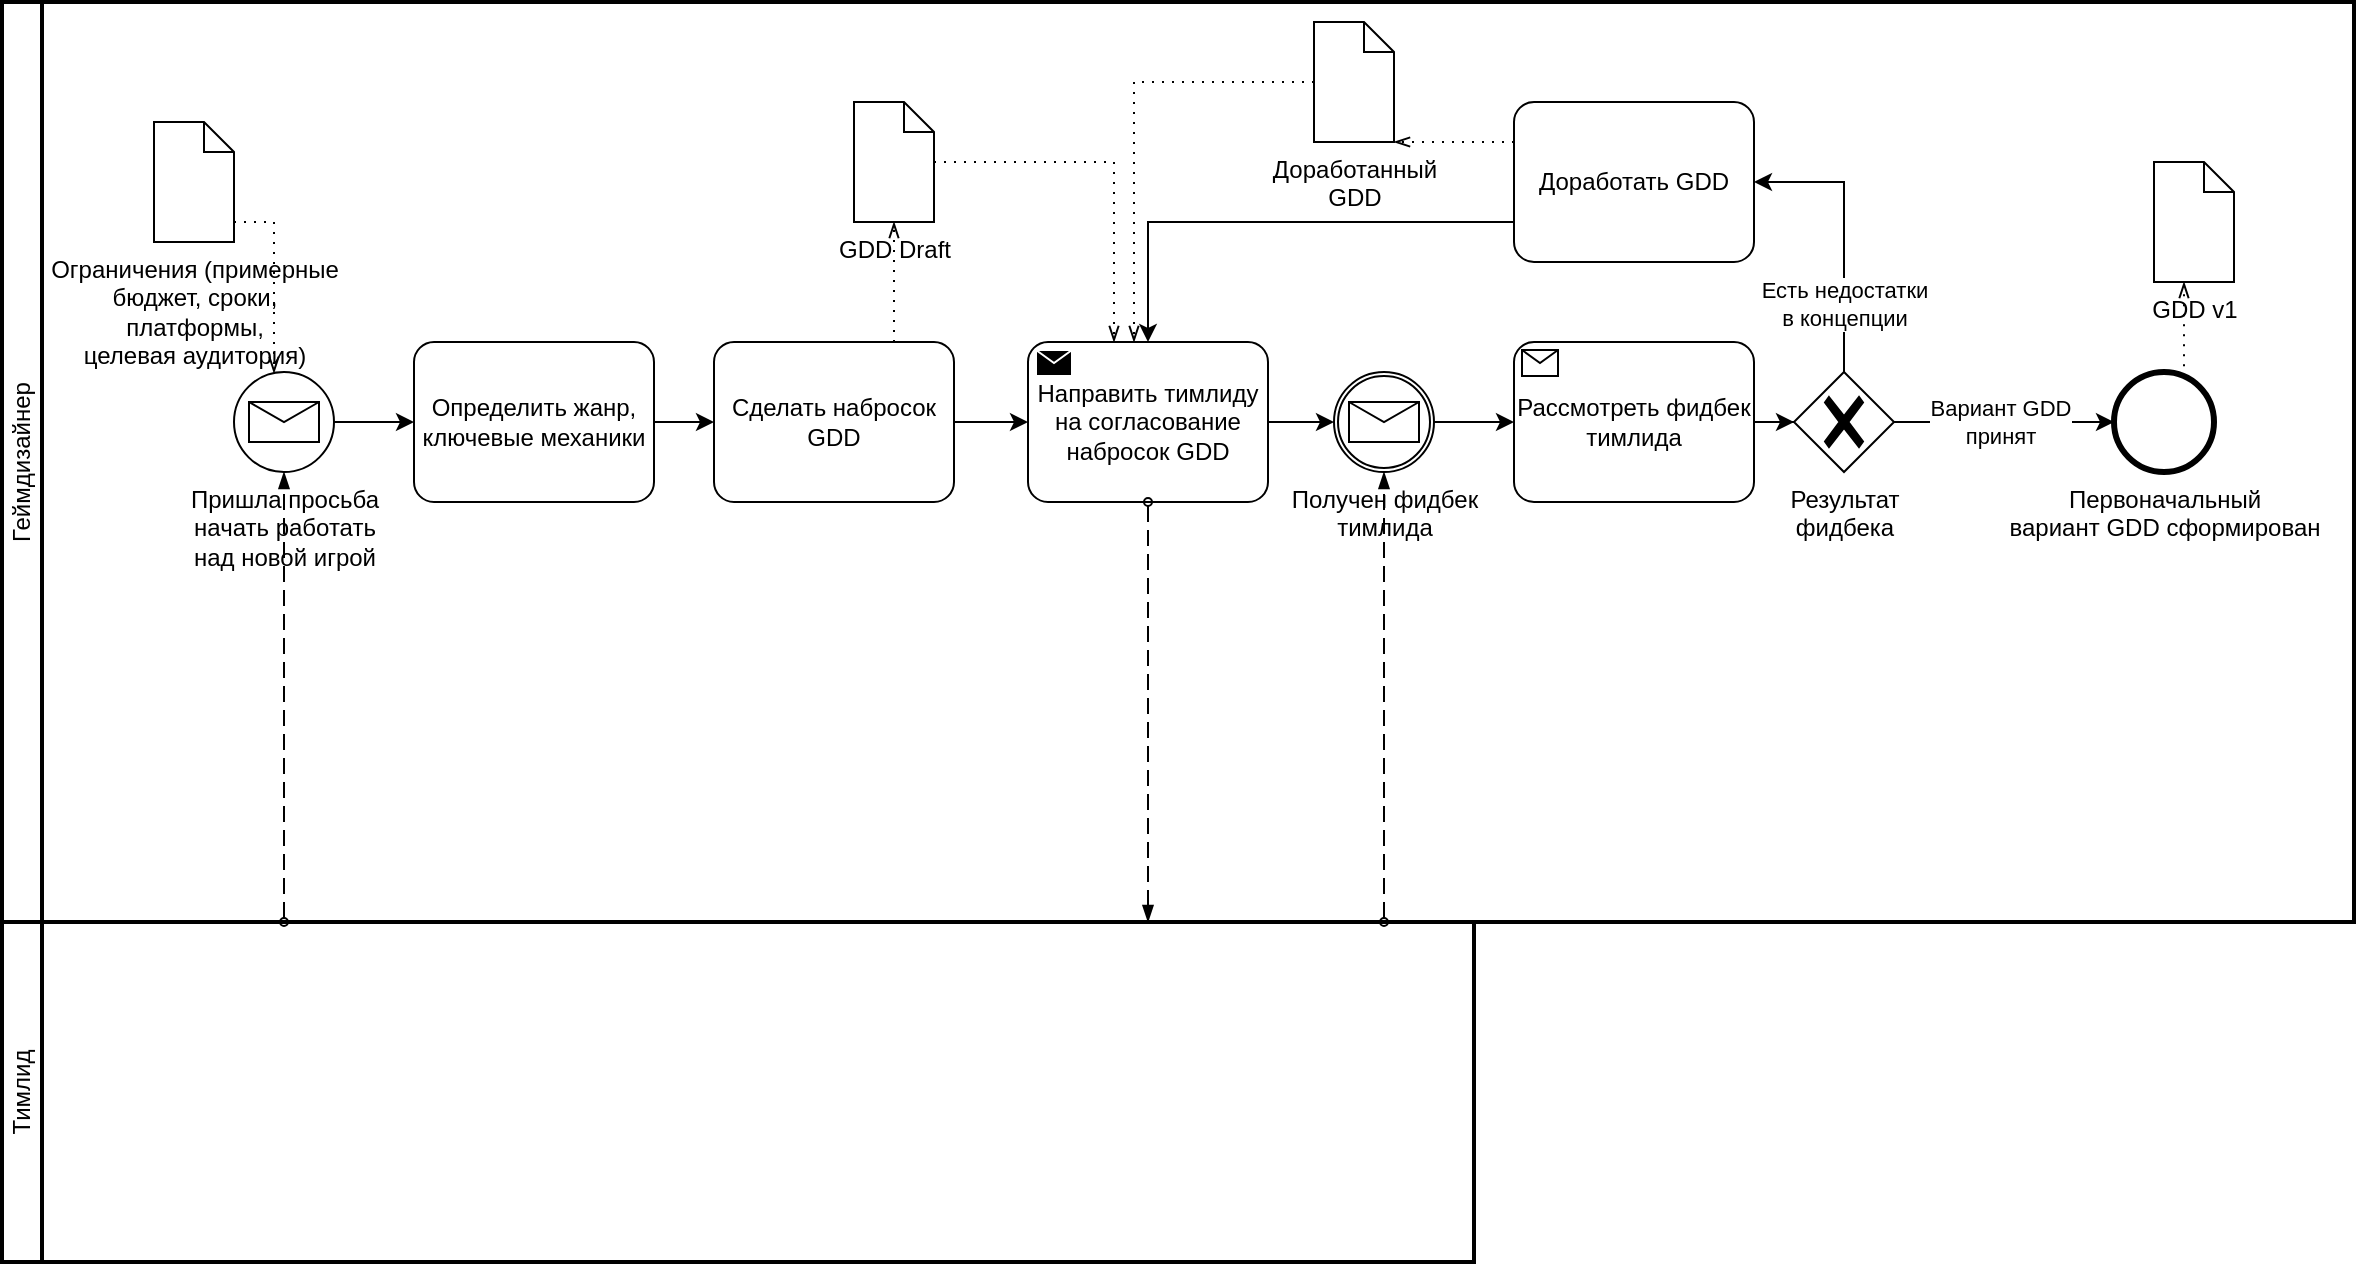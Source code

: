 <mxfile pages="2">
    <diagram id="zciJYzHSMSpA-5ppeiBG" name="Создание GDD v1">
        <mxGraphModel dx="608" dy="667" grid="1" gridSize="10" guides="1" tooltips="1" connect="1" arrows="1" fold="1" page="1" pageScale="1" pageWidth="1169" pageHeight="827" math="0" shadow="0">
            <root>
                <mxCell id="0"/>
                <mxCell id="1" parent="0"/>
                <mxCell id="crXzmodHS1pImfEODrke-1" value="Геймдизайнер" style="swimlane;html=1;startSize=20;fontStyle=0;collapsible=0;horizontal=0;swimlaneLine=1;swimlaneFillColor=#ffffff;strokeWidth=2;whiteSpace=wrap;" parent="1" vertex="1">
                    <mxGeometry x="194" y="140" width="1176" height="460" as="geometry"/>
                </mxCell>
                <mxCell id="crXzmodHS1pImfEODrke-8" style="edgeStyle=orthogonalEdgeStyle;rounded=0;orthogonalLoop=1;jettySize=auto;html=1;" parent="crXzmodHS1pImfEODrke-1" source="crXzmodHS1pImfEODrke-26" target="crXzmodHS1pImfEODrke-9" edge="1">
                    <mxGeometry relative="1" as="geometry">
                        <mxPoint x="196" y="210" as="sourcePoint"/>
                        <mxPoint x="166" y="210" as="targetPoint"/>
                    </mxGeometry>
                </mxCell>
                <mxCell id="crXzmodHS1pImfEODrke-30" style="edgeStyle=orthogonalEdgeStyle;rounded=0;orthogonalLoop=1;jettySize=auto;html=1;" parent="crXzmodHS1pImfEODrke-1" source="crXzmodHS1pImfEODrke-9" target="crXzmodHS1pImfEODrke-29" edge="1">
                    <mxGeometry relative="1" as="geometry"/>
                </mxCell>
                <mxCell id="crXzmodHS1pImfEODrke-9" value="Сделать набросок GDD" style="points=[[0.25,0,0],[0.5,0,0],[0.75,0,0],[1,0.25,0],[1,0.5,0],[1,0.75,0],[0.75,1,0],[0.5,1,0],[0.25,1,0],[0,0.75,0],[0,0.5,0],[0,0.25,0]];shape=mxgraph.bpmn.task;whiteSpace=wrap;rectStyle=rounded;size=10;html=1;container=1;expand=0;collapsible=0;taskMarker=abstract;" parent="crXzmodHS1pImfEODrke-1" vertex="1">
                    <mxGeometry x="356" y="170" width="120" height="80" as="geometry"/>
                </mxCell>
                <mxCell id="crXzmodHS1pImfEODrke-17" value="Пришла просьба &lt;br&gt;начать работать&lt;br&gt;над новой игрой" style="points=[[0.145,0.145,0],[0.5,0,0],[0.855,0.145,0],[1,0.5,0],[0.855,0.855,0],[0.5,1,0],[0.145,0.855,0],[0,0.5,0]];shape=mxgraph.bpmn.event;html=1;verticalLabelPosition=bottom;labelBackgroundColor=#ffffff;verticalAlign=top;align=center;perimeter=ellipsePerimeter;outlineConnect=0;aspect=fixed;outline=standard;symbol=message;" parent="crXzmodHS1pImfEODrke-1" vertex="1">
                    <mxGeometry x="116" y="185" width="50" height="50" as="geometry"/>
                </mxCell>
                <mxCell id="crXzmodHS1pImfEODrke-19" value="" style="edgeStyle=elbowEdgeStyle;fontSize=12;html=1;endFill=0;startFill=0;endSize=6;startSize=6;dashed=1;dashPattern=1 4;endArrow=openThin;startArrow=none;rounded=0;" parent="crXzmodHS1pImfEODrke-1" source="crXzmodHS1pImfEODrke-9" target="crXzmodHS1pImfEODrke-20" edge="1">
                    <mxGeometry width="160" relative="1" as="geometry">
                        <mxPoint x="316" y="100" as="sourcePoint"/>
                        <mxPoint x="346" y="110" as="targetPoint"/>
                    </mxGeometry>
                </mxCell>
                <mxCell id="crXzmodHS1pImfEODrke-20" value="GDD Draft" style="shape=mxgraph.bpmn.data;labelPosition=center;verticalLabelPosition=bottom;align=center;verticalAlign=top;size=15;html=1;" parent="crXzmodHS1pImfEODrke-1" vertex="1">
                    <mxGeometry x="426" y="50" width="40" height="60" as="geometry"/>
                </mxCell>
                <mxCell id="crXzmodHS1pImfEODrke-26" value="Определить жанр, ключевые механики" style="points=[[0.25,0,0],[0.5,0,0],[0.75,0,0],[1,0.25,0],[1,0.5,0],[1,0.75,0],[0.75,1,0],[0.5,1,0],[0.25,1,0],[0,0.75,0],[0,0.5,0],[0,0.25,0]];shape=mxgraph.bpmn.task;whiteSpace=wrap;rectStyle=rounded;size=10;html=1;container=1;expand=0;collapsible=0;taskMarker=abstract;" parent="crXzmodHS1pImfEODrke-1" vertex="1">
                    <mxGeometry x="206" y="170" width="120" height="80" as="geometry"/>
                </mxCell>
                <mxCell id="crXzmodHS1pImfEODrke-27" value="" style="edgeStyle=orthogonalEdgeStyle;rounded=0;orthogonalLoop=1;jettySize=auto;html=1;" parent="crXzmodHS1pImfEODrke-1" source="crXzmodHS1pImfEODrke-17" target="crXzmodHS1pImfEODrke-26" edge="1">
                    <mxGeometry relative="1" as="geometry">
                        <mxPoint x="360" y="390" as="sourcePoint"/>
                        <mxPoint x="524" y="390" as="targetPoint"/>
                    </mxGeometry>
                </mxCell>
                <mxCell id="crXzmodHS1pImfEODrke-34" style="edgeStyle=orthogonalEdgeStyle;rounded=0;orthogonalLoop=1;jettySize=auto;html=1;" parent="crXzmodHS1pImfEODrke-1" source="crXzmodHS1pImfEODrke-29" target="crXzmodHS1pImfEODrke-58" edge="1">
                    <mxGeometry relative="1" as="geometry">
                        <mxPoint x="666.0" y="210" as="targetPoint"/>
                    </mxGeometry>
                </mxCell>
                <mxCell id="crXzmodHS1pImfEODrke-29" value="Направить тимлиду на согласование набросок GDD" style="points=[[0.25,0,0],[0.5,0,0],[0.75,0,0],[1,0.25,0],[1,0.5,0],[1,0.75,0],[0.75,1,0],[0.5,1,0],[0.25,1,0],[0,0.75,0],[0,0.5,0],[0,0.25,0]];shape=mxgraph.bpmn.task;whiteSpace=wrap;rectStyle=rounded;size=10;html=1;container=1;expand=0;collapsible=0;taskMarker=send;" parent="crXzmodHS1pImfEODrke-1" vertex="1">
                    <mxGeometry x="513" y="170" width="120" height="80" as="geometry"/>
                </mxCell>
                <mxCell id="crXzmodHS1pImfEODrke-31" value="" style="dashed=1;dashPattern=8 4;endArrow=blockThin;endFill=1;startArrow=oval;startFill=0;endSize=6;startSize=4;html=1;rounded=0;" parent="crXzmodHS1pImfEODrke-1" source="crXzmodHS1pImfEODrke-29" edge="1">
                    <mxGeometry width="160" relative="1" as="geometry">
                        <mxPoint x="546" y="290" as="sourcePoint"/>
                        <mxPoint x="573" y="460" as="targetPoint"/>
                    </mxGeometry>
                </mxCell>
                <mxCell id="crXzmodHS1pImfEODrke-37" style="edgeStyle=orthogonalEdgeStyle;rounded=0;orthogonalLoop=1;jettySize=auto;html=1;" parent="crXzmodHS1pImfEODrke-1" source="crXzmodHS1pImfEODrke-58" target="crXzmodHS1pImfEODrke-36" edge="1">
                    <mxGeometry relative="1" as="geometry">
                        <mxPoint x="716.0" y="210" as="sourcePoint"/>
                    </mxGeometry>
                </mxCell>
                <mxCell id="crXzmodHS1pImfEODrke-46" style="edgeStyle=orthogonalEdgeStyle;rounded=0;orthogonalLoop=1;jettySize=auto;html=1;exitX=1;exitY=0.5;exitDx=0;exitDy=0;exitPerimeter=0;" parent="crXzmodHS1pImfEODrke-1" source="crXzmodHS1pImfEODrke-36" target="crXzmodHS1pImfEODrke-45" edge="1">
                    <mxGeometry relative="1" as="geometry"/>
                </mxCell>
                <mxCell id="crXzmodHS1pImfEODrke-36" value="Рассмотреть фидбек тимлида" style="points=[[0.25,0,0],[0.5,0,0],[0.75,0,0],[1,0.25,0],[1,0.5,0],[1,0.75,0],[0.75,1,0],[0.5,1,0],[0.25,1,0],[0,0.75,0],[0,0.5,0],[0,0.25,0]];shape=mxgraph.bpmn.task;whiteSpace=wrap;rectStyle=rounded;size=10;html=1;container=1;expand=0;collapsible=0;taskMarker=receive;" parent="crXzmodHS1pImfEODrke-1" vertex="1">
                    <mxGeometry x="756" y="170" width="120" height="80" as="geometry"/>
                </mxCell>
                <mxCell id="crXzmodHS1pImfEODrke-49" style="edgeStyle=orthogonalEdgeStyle;rounded=0;orthogonalLoop=1;jettySize=auto;html=1;" parent="crXzmodHS1pImfEODrke-1" source="crXzmodHS1pImfEODrke-38" target="crXzmodHS1pImfEODrke-29" edge="1">
                    <mxGeometry relative="1" as="geometry">
                        <Array as="points">
                            <mxPoint x="573" y="110"/>
                        </Array>
                    </mxGeometry>
                </mxCell>
                <mxCell id="crXzmodHS1pImfEODrke-38" value="Доработать GDD" style="points=[[0.25,0,0],[0.5,0,0],[0.75,0,0],[1,0.25,0],[1,0.5,0],[1,0.75,0],[0.75,1,0],[0.5,1,0],[0.25,1,0],[0,0.75,0],[0,0.5,0],[0,0.25,0]];shape=mxgraph.bpmn.task;whiteSpace=wrap;rectStyle=rounded;size=10;html=1;container=1;expand=0;collapsible=0;taskMarker=abstract;" parent="crXzmodHS1pImfEODrke-1" vertex="1">
                    <mxGeometry x="756" y="50" width="120" height="80" as="geometry"/>
                </mxCell>
                <mxCell id="crXzmodHS1pImfEODrke-40" value="Доработанный &lt;br&gt;GDD" style="shape=mxgraph.bpmn.data;labelPosition=center;verticalLabelPosition=bottom;align=center;verticalAlign=top;size=15;html=1;" parent="crXzmodHS1pImfEODrke-1" vertex="1">
                    <mxGeometry x="656" y="10" width="40" height="60" as="geometry"/>
                </mxCell>
                <mxCell id="crXzmodHS1pImfEODrke-42" value="" style="edgeStyle=elbowEdgeStyle;fontSize=12;html=1;endFill=0;startFill=0;endSize=6;startSize=6;dashed=1;dashPattern=1 4;endArrow=openThin;startArrow=none;rounded=0;" parent="crXzmodHS1pImfEODrke-1" source="crXzmodHS1pImfEODrke-20" target="crXzmodHS1pImfEODrke-29" edge="1">
                    <mxGeometry width="160" relative="1" as="geometry">
                        <mxPoint x="456" y="180" as="sourcePoint"/>
                        <mxPoint x="456" y="120" as="targetPoint"/>
                        <Array as="points">
                            <mxPoint x="556" y="140"/>
                        </Array>
                    </mxGeometry>
                </mxCell>
                <mxCell id="crXzmodHS1pImfEODrke-43" value="" style="edgeStyle=elbowEdgeStyle;fontSize=12;html=1;endFill=0;startFill=0;endSize=6;startSize=6;dashed=1;dashPattern=1 4;endArrow=openThin;startArrow=none;rounded=0;" parent="crXzmodHS1pImfEODrke-1" source="crXzmodHS1pImfEODrke-38" target="crXzmodHS1pImfEODrke-40" edge="1">
                    <mxGeometry width="160" relative="1" as="geometry">
                        <mxPoint x="456" y="180" as="sourcePoint"/>
                        <mxPoint x="456" y="120" as="targetPoint"/>
                        <Array as="points">
                            <mxPoint x="746" y="70"/>
                        </Array>
                    </mxGeometry>
                </mxCell>
                <mxCell id="crXzmodHS1pImfEODrke-47" style="edgeStyle=orthogonalEdgeStyle;rounded=0;orthogonalLoop=1;jettySize=auto;html=1;" parent="crXzmodHS1pImfEODrke-1" source="crXzmodHS1pImfEODrke-45" target="crXzmodHS1pImfEODrke-38" edge="1">
                    <mxGeometry relative="1" as="geometry">
                        <Array as="points">
                            <mxPoint x="921" y="90"/>
                        </Array>
                    </mxGeometry>
                </mxCell>
                <mxCell id="crXzmodHS1pImfEODrke-48" value="Есть недостатки &lt;br&gt;в концепции" style="edgeLabel;html=1;align=center;verticalAlign=middle;resizable=0;points=[];" parent="crXzmodHS1pImfEODrke-47" vertex="1" connectable="0">
                    <mxGeometry x="-0.509" relative="1" as="geometry">
                        <mxPoint as="offset"/>
                    </mxGeometry>
                </mxCell>
                <mxCell id="crXzmodHS1pImfEODrke-52" style="edgeStyle=orthogonalEdgeStyle;rounded=0;orthogonalLoop=1;jettySize=auto;html=1;" parent="crXzmodHS1pImfEODrke-1" source="crXzmodHS1pImfEODrke-45" target="crXzmodHS1pImfEODrke-60" edge="1">
                    <mxGeometry relative="1" as="geometry">
                        <mxPoint x="1047.0" y="210" as="targetPoint"/>
                    </mxGeometry>
                </mxCell>
                <mxCell id="crXzmodHS1pImfEODrke-53" value="Вариант GDD&lt;br&gt;принят" style="edgeLabel;html=1;align=center;verticalAlign=middle;resizable=0;points=[];" parent="crXzmodHS1pImfEODrke-52" vertex="1" connectable="0">
                    <mxGeometry x="-0.306" y="-1" relative="1" as="geometry">
                        <mxPoint x="15" y="-1" as="offset"/>
                    </mxGeometry>
                </mxCell>
                <mxCell id="crXzmodHS1pImfEODrke-45" value="Результат &lt;br&gt;фидбека" style="points=[[0.25,0.25,0],[0.5,0,0],[0.75,0.25,0],[1,0.5,0],[0.75,0.75,0],[0.5,1,0],[0.25,0.75,0],[0,0.5,0]];shape=mxgraph.bpmn.gateway2;html=1;verticalLabelPosition=bottom;labelBackgroundColor=#ffffff;verticalAlign=top;align=center;perimeter=rhombusPerimeter;outlineConnect=0;outline=none;symbol=none;gwType=exclusive;" parent="crXzmodHS1pImfEODrke-1" vertex="1">
                    <mxGeometry x="896" y="185" width="50" height="50" as="geometry"/>
                </mxCell>
                <mxCell id="crXzmodHS1pImfEODrke-50" value="" style="edgeStyle=elbowEdgeStyle;fontSize=12;html=1;endFill=0;startFill=0;endSize=6;startSize=6;dashed=1;dashPattern=1 4;endArrow=openThin;startArrow=none;rounded=0;" parent="crXzmodHS1pImfEODrke-1" source="crXzmodHS1pImfEODrke-40" target="crXzmodHS1pImfEODrke-29" edge="1">
                    <mxGeometry width="160" relative="1" as="geometry">
                        <mxPoint x="476" y="90" as="sourcePoint"/>
                        <mxPoint x="566" y="180" as="targetPoint"/>
                        <Array as="points">
                            <mxPoint x="566" y="150"/>
                        </Array>
                    </mxGeometry>
                </mxCell>
                <mxCell id="crXzmodHS1pImfEODrke-58" value="Получен фидбек&lt;br style=&quot;border-color: var(--border-color);&quot;&gt;тимлида" style="points=[[0.145,0.145,0],[0.5,0,0],[0.855,0.145,0],[1,0.5,0],[0.855,0.855,0],[0.5,1,0],[0.145,0.855,0],[0,0.5,0]];shape=mxgraph.bpmn.event;html=1;verticalLabelPosition=bottom;labelBackgroundColor=#ffffff;verticalAlign=top;align=center;perimeter=ellipsePerimeter;outlineConnect=0;aspect=fixed;outline=catching;symbol=message;" parent="crXzmodHS1pImfEODrke-1" vertex="1">
                    <mxGeometry x="666" y="185" width="50" height="50" as="geometry"/>
                </mxCell>
                <mxCell id="crXzmodHS1pImfEODrke-60" value="Первоначальный&lt;br&gt;вариант GDD сформирован" style="points=[[0.145,0.145,0],[0.5,0,0],[0.855,0.145,0],[1,0.5,0],[0.855,0.855,0],[0.5,1,0],[0.145,0.855,0],[0,0.5,0]];shape=mxgraph.bpmn.event;html=1;verticalLabelPosition=bottom;labelBackgroundColor=#ffffff;verticalAlign=top;align=center;perimeter=ellipsePerimeter;outlineConnect=0;aspect=fixed;outline=end;symbol=terminate2;" parent="crXzmodHS1pImfEODrke-1" vertex="1">
                    <mxGeometry x="1056" y="185" width="50" height="50" as="geometry"/>
                </mxCell>
                <mxCell id="crXzmodHS1pImfEODrke-61" value="GDD v1" style="shape=mxgraph.bpmn.data;labelPosition=center;verticalLabelPosition=bottom;align=center;verticalAlign=top;size=15;html=1;" parent="crXzmodHS1pImfEODrke-1" vertex="1">
                    <mxGeometry x="1076" y="80" width="40" height="60" as="geometry"/>
                </mxCell>
                <mxCell id="crXzmodHS1pImfEODrke-62" value="" style="edgeStyle=elbowEdgeStyle;fontSize=12;html=1;endFill=0;startFill=0;endSize=6;startSize=6;dashed=1;dashPattern=1 4;endArrow=openThin;startArrow=none;rounded=0;" parent="crXzmodHS1pImfEODrke-1" source="crXzmodHS1pImfEODrke-60" target="crXzmodHS1pImfEODrke-61" edge="1">
                    <mxGeometry width="160" relative="1" as="geometry">
                        <mxPoint x="1176" y="170" as="sourcePoint"/>
                        <mxPoint x="1336" y="170" as="targetPoint"/>
                    </mxGeometry>
                </mxCell>
                <mxCell id="crXzmodHS1pImfEODrke-23" value="Ограничения (примерные &lt;br&gt;бюджет, сроки, &lt;br&gt;платформы, &lt;br&gt;целевая аудитория)" style="shape=mxgraph.bpmn.data;labelPosition=center;verticalLabelPosition=bottom;align=center;verticalAlign=top;size=15;html=1;" parent="crXzmodHS1pImfEODrke-1" vertex="1">
                    <mxGeometry x="76" y="60" width="40" height="60" as="geometry"/>
                </mxCell>
                <mxCell id="crXzmodHS1pImfEODrke-24" value="" style="edgeStyle=elbowEdgeStyle;fontSize=12;html=1;endFill=0;startFill=0;endSize=6;startSize=6;dashed=1;dashPattern=1 4;endArrow=openThin;startArrow=none;rounded=0;" parent="crXzmodHS1pImfEODrke-1" source="crXzmodHS1pImfEODrke-23" target="crXzmodHS1pImfEODrke-17" edge="1">
                    <mxGeometry width="160" relative="1" as="geometry">
                        <mxPoint x="26" y="480" as="sourcePoint"/>
                        <mxPoint x="186" y="480" as="targetPoint"/>
                        <Array as="points">
                            <mxPoint x="136" y="110"/>
                        </Array>
                    </mxGeometry>
                </mxCell>
                <mxCell id="crXzmodHS1pImfEODrke-16" value="Тимлид" style="swimlane;html=1;startSize=20;fontStyle=0;collapsible=0;horizontal=0;swimlaneLine=1;swimlaneFillColor=#ffffff;strokeWidth=2;whiteSpace=wrap;" parent="1" vertex="1">
                    <mxGeometry x="194" y="600" width="736" height="170" as="geometry"/>
                </mxCell>
                <mxCell id="crXzmodHS1pImfEODrke-18" value="" style="dashed=1;dashPattern=8 4;endArrow=blockThin;endFill=1;startArrow=oval;startFill=0;endSize=6;startSize=4;html=1;rounded=0;" parent="1" target="crXzmodHS1pImfEODrke-17" edge="1">
                    <mxGeometry width="160" relative="1" as="geometry">
                        <mxPoint x="335" y="600" as="sourcePoint"/>
                        <mxPoint x="470" y="620" as="targetPoint"/>
                    </mxGeometry>
                </mxCell>
                <mxCell id="crXzmodHS1pImfEODrke-33" value="" style="dashed=1;dashPattern=8 4;endArrow=blockThin;endFill=1;startArrow=oval;startFill=0;endSize=6;startSize=4;html=1;rounded=0;" parent="1" target="crXzmodHS1pImfEODrke-58" edge="1">
                    <mxGeometry width="160" relative="1" as="geometry">
                        <mxPoint x="885" y="600" as="sourcePoint"/>
                        <mxPoint x="885.0" y="375" as="targetPoint"/>
                    </mxGeometry>
                </mxCell>
            </root>
        </mxGraphModel>
    </diagram>
    <diagram name="Копия Страница — 2" id="SBa1w1uDTB0G-I17HeJv">
        <mxGraphModel dx="608" dy="1836" grid="1" gridSize="10" guides="1" tooltips="1" connect="1" arrows="1" fold="1" page="1" pageScale="1" pageWidth="827" pageHeight="1169" math="0" shadow="0">
            <root>
                <mxCell id="7dPotRnmt7Cxehh0Iwih-0"/>
                <mxCell id="7dPotRnmt7Cxehh0Iwih-1" parent="7dPotRnmt7Cxehh0Iwih-0"/>
                <mxCell id="7dPotRnmt7Cxehh0Iwih-38" value="Программист/ы" style="swimlane;html=1;startSize=20;fontStyle=0;collapsible=0;horizontal=0;swimlaneLine=1;swimlaneFillColor=#ffffff;strokeWidth=2;whiteSpace=wrap;" parent="7dPotRnmt7Cxehh0Iwih-1" vertex="1">
                    <mxGeometry x="690" y="770" width="1630" height="100" as="geometry"/>
                </mxCell>
                <mxCell id="7dPotRnmt7Cxehh0Iwih-2" value="Геймдизайнер" style="swimlane;html=1;startSize=20;fontStyle=0;collapsible=0;horizontal=0;swimlaneLine=1;swimlaneFillColor=#ffffff;strokeWidth=2;whiteSpace=wrap;" parent="7dPotRnmt7Cxehh0Iwih-1" vertex="1">
                    <mxGeometry x="194" y="90" width="3026" height="510" as="geometry"/>
                </mxCell>
                <mxCell id="R3l7Nne53WU1CPQwv90t-54" style="edgeStyle=orthogonalEdgeStyle;rounded=0;orthogonalLoop=1;jettySize=auto;html=1;" parent="7dPotRnmt7Cxehh0Iwih-2" source="ks3dxvEeiFiCo5g6V3cZ-0" target="R3l7Nne53WU1CPQwv90t-53" edge="1">
                    <mxGeometry relative="1" as="geometry"/>
                </mxCell>
                <mxCell id="ks3dxvEeiFiCo5g6V3cZ-0" value="Начало &lt;br&gt;прототипирования" style="points=[[0.145,0.145,0],[0.5,0,0],[0.855,0.145,0],[1,0.5,0],[0.855,0.855,0],[0.5,1,0],[0.145,0.855,0],[0,0.5,0]];shape=mxgraph.bpmn.event;html=1;verticalLabelPosition=bottom;labelBackgroundColor=#ffffff;verticalAlign=top;align=center;perimeter=ellipsePerimeter;outlineConnect=0;aspect=fixed;outline=standard;symbol=general;" parent="7dPotRnmt7Cxehh0Iwih-2" vertex="1">
                    <mxGeometry x="86" y="235" width="50" height="50" as="geometry"/>
                </mxCell>
                <mxCell id="R3l7Nne53WU1CPQwv90t-53" value="Создание нового GDD" style="points=[[0.25,0,0],[0.5,0,0],[0.75,0,0],[1,0.25,0],[1,0.5,0],[1,0.75,0],[0.75,1,0],[0.5,1,0],[0.25,1,0],[0,0.75,0],[0,0.5,0],[0,0.25,0]];shape=mxgraph.bpmn.task;whiteSpace=wrap;rectStyle=rounded;size=10;html=1;container=1;expand=0;collapsible=0;taskMarker=abstract;" parent="7dPotRnmt7Cxehh0Iwih-2" vertex="1">
                    <mxGeometry x="216" y="220" width="120" height="80" as="geometry"/>
                </mxCell>
                <mxCell id="R3l7Nne53WU1CPQwv90t-2" value="" style="points=[[0.25,0.25,0],[0.5,0,0],[0.75,0.25,0],[1,0.5,0],[0.75,0.75,0],[0.5,1,0],[0.25,0.75,0],[0,0.5,0]];shape=mxgraph.bpmn.gateway2;html=1;verticalLabelPosition=bottom;labelBackgroundColor=#ffffff;verticalAlign=top;align=center;perimeter=rhombusPerimeter;outlineConnect=0;outline=none;symbol=none;gwType=parallel;" parent="7dPotRnmt7Cxehh0Iwih-2" vertex="1">
                    <mxGeometry x="1396" y="235" width="50" height="50" as="geometry"/>
                </mxCell>
                <mxCell id="7dPotRnmt7Cxehh0Iwih-42" value="Звуковой дизайнер" style="swimlane;html=1;startSize=20;fontStyle=0;collapsible=0;horizontal=0;swimlaneLine=1;swimlaneFillColor=#ffffff;strokeWidth=2;whiteSpace=wrap;" parent="7dPotRnmt7Cxehh0Iwih-1" vertex="1">
                    <mxGeometry x="1300" y="-70" width="650" height="160" as="geometry"/>
                </mxCell>
                <mxCell id="ks3dxvEeiFiCo5g6V3cZ-4" style="edgeStyle=orthogonalEdgeStyle;rounded=0;orthogonalLoop=1;jettySize=auto;html=1;" parent="7dPotRnmt7Cxehh0Iwih-1" source="ks3dxvEeiFiCo5g6V3cZ-1" target="ks3dxvEeiFiCo5g6V3cZ-3" edge="1">
                    <mxGeometry relative="1" as="geometry">
                        <Array as="points">
                            <mxPoint x="625" y="260"/>
                        </Array>
                    </mxGeometry>
                </mxCell>
                <mxCell id="ks3dxvEeiFiCo5g6V3cZ-7" style="edgeStyle=orthogonalEdgeStyle;rounded=0;orthogonalLoop=1;jettySize=auto;html=1;" parent="7dPotRnmt7Cxehh0Iwih-1" source="ks3dxvEeiFiCo5g6V3cZ-1" target="ks3dxvEeiFiCo5g6V3cZ-5" edge="1">
                    <mxGeometry relative="1" as="geometry"/>
                </mxCell>
                <mxCell id="ks3dxvEeiFiCo5g6V3cZ-10" style="edgeStyle=orthogonalEdgeStyle;rounded=0;orthogonalLoop=1;jettySize=auto;html=1;" parent="7dPotRnmt7Cxehh0Iwih-1" source="ks3dxvEeiFiCo5g6V3cZ-1" target="ks3dxvEeiFiCo5g6V3cZ-12" edge="1">
                    <mxGeometry relative="1" as="geometry">
                        <mxPoint x="690" y="440" as="targetPoint"/>
                        <Array as="points">
                            <mxPoint x="625" y="440"/>
                        </Array>
                    </mxGeometry>
                </mxCell>
                <mxCell id="ks3dxvEeiFiCo5g6V3cZ-17" style="edgeStyle=orthogonalEdgeStyle;rounded=0;orthogonalLoop=1;jettySize=auto;html=1;" parent="7dPotRnmt7Cxehh0Iwih-1" source="ks3dxvEeiFiCo5g6V3cZ-1" target="ks3dxvEeiFiCo5g6V3cZ-8" edge="1">
                    <mxGeometry relative="1" as="geometry">
                        <Array as="points">
                            <mxPoint x="625" y="170"/>
                        </Array>
                    </mxGeometry>
                </mxCell>
                <mxCell id="ks3dxvEeiFiCo5g6V3cZ-1" value="" style="points=[[0.25,0.25,0],[0.5,0,0],[0.75,0.25,0],[1,0.5,0],[0.75,0.75,0],[0.5,1,0],[0.25,0.75,0],[0,0.5,0]];shape=mxgraph.bpmn.gateway2;html=1;verticalLabelPosition=bottom;labelBackgroundColor=#ffffff;verticalAlign=top;align=center;perimeter=rhombusPerimeter;outlineConnect=0;outline=none;symbol=none;gwType=parallel;" parent="7dPotRnmt7Cxehh0Iwih-1" vertex="1">
                    <mxGeometry x="600" y="325" width="50" height="50" as="geometry"/>
                </mxCell>
                <mxCell id="ks3dxvEeiFiCo5g6V3cZ-25" style="edgeStyle=orthogonalEdgeStyle;rounded=0;orthogonalLoop=1;jettySize=auto;html=1;" parent="7dPotRnmt7Cxehh0Iwih-1" source="ks3dxvEeiFiCo5g6V3cZ-3" target="ks3dxvEeiFiCo5g6V3cZ-20" edge="1">
                    <mxGeometry relative="1" as="geometry"/>
                </mxCell>
                <mxCell id="ks3dxvEeiFiCo5g6V3cZ-3" value="Сделать зарисовки интерфейса" style="points=[[0.25,0,0],[0.5,0,0],[0.75,0,0],[1,0.25,0],[1,0.5,0],[1,0.75,0],[0.75,1,0],[0.5,1,0],[0.25,1,0],[0,0.75,0],[0,0.5,0],[0,0.25,0]];shape=mxgraph.bpmn.task;whiteSpace=wrap;rectStyle=rounded;size=10;html=1;container=1;expand=0;collapsible=0;taskMarker=abstract;" parent="7dPotRnmt7Cxehh0Iwih-1" vertex="1">
                    <mxGeometry x="690" y="220" width="120" height="80" as="geometry"/>
                </mxCell>
                <mxCell id="ks3dxvEeiFiCo5g6V3cZ-24" style="edgeStyle=orthogonalEdgeStyle;rounded=0;orthogonalLoop=1;jettySize=auto;html=1;" parent="7dPotRnmt7Cxehh0Iwih-1" source="ks3dxvEeiFiCo5g6V3cZ-5" target="ks3dxvEeiFiCo5g6V3cZ-20" edge="1">
                    <mxGeometry relative="1" as="geometry"/>
                </mxCell>
                <mxCell id="ks3dxvEeiFiCo5g6V3cZ-5" value="Сделать зарисовки окружающего мира" style="points=[[0.25,0,0],[0.5,0,0],[0.75,0,0],[1,0.25,0],[1,0.5,0],[1,0.75,0],[0.75,1,0],[0.5,1,0],[0.25,1,0],[0,0.75,0],[0,0.5,0],[0,0.25,0]];shape=mxgraph.bpmn.task;whiteSpace=wrap;rectStyle=rounded;size=10;html=1;container=1;expand=0;collapsible=0;taskMarker=abstract;" parent="7dPotRnmt7Cxehh0Iwih-1" vertex="1">
                    <mxGeometry x="690" y="310" width="120" height="80" as="geometry"/>
                </mxCell>
                <mxCell id="ks3dxvEeiFiCo5g6V3cZ-26" style="edgeStyle=orthogonalEdgeStyle;rounded=0;orthogonalLoop=1;jettySize=auto;html=1;" parent="7dPotRnmt7Cxehh0Iwih-1" source="ks3dxvEeiFiCo5g6V3cZ-8" target="ks3dxvEeiFiCo5g6V3cZ-20" edge="1">
                    <mxGeometry relative="1" as="geometry"/>
                </mxCell>
                <mxCell id="ks3dxvEeiFiCo5g6V3cZ-8" value="Придумать игровые механики" style="points=[[0.25,0,0],[0.5,0,0],[0.75,0,0],[1,0.25,0],[1,0.5,0],[1,0.75,0],[0.75,1,0],[0.5,1,0],[0.25,1,0],[0,0.75,0],[0,0.5,0],[0,0.25,0]];shape=mxgraph.bpmn.task;whiteSpace=wrap;rectStyle=rounded;size=10;html=1;container=1;expand=0;collapsible=0;taskMarker=abstract;" parent="7dPotRnmt7Cxehh0Iwih-1" vertex="1">
                    <mxGeometry x="690" y="130" width="120" height="80" as="geometry"/>
                </mxCell>
                <mxCell id="ks3dxvEeiFiCo5g6V3cZ-16" style="edgeStyle=orthogonalEdgeStyle;rounded=0;orthogonalLoop=1;jettySize=auto;html=1;" parent="7dPotRnmt7Cxehh0Iwih-1" source="ks3dxvEeiFiCo5g6V3cZ-12" target="ks3dxvEeiFiCo5g6V3cZ-14" edge="1">
                    <mxGeometry relative="1" as="geometry"/>
                </mxCell>
                <mxCell id="ks3dxvEeiFiCo5g6V3cZ-12" value="Уточнить технические ограничения" style="points=[[0.25,0,0],[0.5,0,0],[0.75,0,0],[1,0.25,0],[1,0.5,0],[1,0.75,0],[0.75,1,0],[0.5,1,0],[0.25,1,0],[0,0.75,0],[0,0.5,0],[0,0.25,0]];shape=mxgraph.bpmn.task;whiteSpace=wrap;rectStyle=rounded;size=10;html=1;container=1;expand=0;collapsible=0;taskMarker=send;" parent="7dPotRnmt7Cxehh0Iwih-1" vertex="1">
                    <mxGeometry x="690" y="400" width="120" height="80" as="geometry"/>
                </mxCell>
                <mxCell id="ks3dxvEeiFiCo5g6V3cZ-19" style="edgeStyle=orthogonalEdgeStyle;rounded=0;orthogonalLoop=1;jettySize=auto;html=1;" parent="7dPotRnmt7Cxehh0Iwih-1" source="ks3dxvEeiFiCo5g6V3cZ-14" target="ks3dxvEeiFiCo5g6V3cZ-18" edge="1">
                    <mxGeometry relative="1" as="geometry"/>
                </mxCell>
                <mxCell id="ks3dxvEeiFiCo5g6V3cZ-14" value="Получены &lt;br&gt;технические ограничения" style="points=[[0.145,0.145,0],[0.5,0,0],[0.855,0.145,0],[1,0.5,0],[0.855,0.855,0],[0.5,1,0],[0.145,0.855,0],[0,0.5,0]];shape=mxgraph.bpmn.event;html=1;verticalLabelPosition=bottom;labelBackgroundColor=#ffffff;verticalAlign=top;align=center;perimeter=ellipsePerimeter;outlineConnect=0;aspect=fixed;outline=catching;symbol=message;" parent="7dPotRnmt7Cxehh0Iwih-1" vertex="1">
                    <mxGeometry x="860" y="415" width="50" height="50" as="geometry"/>
                </mxCell>
                <mxCell id="ks3dxvEeiFiCo5g6V3cZ-15" value="" style="dashed=1;dashPattern=8 4;endArrow=blockThin;endFill=1;startArrow=oval;startFill=0;endSize=6;startSize=4;html=1;rounded=0;" parent="7dPotRnmt7Cxehh0Iwih-1" target="ks3dxvEeiFiCo5g6V3cZ-14" edge="1">
                    <mxGeometry width="160" relative="1" as="geometry">
                        <mxPoint x="885" y="770" as="sourcePoint"/>
                        <mxPoint x="865.0" y="410" as="targetPoint"/>
                    </mxGeometry>
                </mxCell>
                <mxCell id="ks3dxvEeiFiCo5g6V3cZ-23" style="edgeStyle=orthogonalEdgeStyle;rounded=0;orthogonalLoop=1;jettySize=auto;html=1;" parent="7dPotRnmt7Cxehh0Iwih-1" source="ks3dxvEeiFiCo5g6V3cZ-18" target="ks3dxvEeiFiCo5g6V3cZ-20" edge="1">
                    <mxGeometry relative="1" as="geometry">
                        <mxPoint x="1100" y="440" as="targetPoint"/>
                    </mxGeometry>
                </mxCell>
                <mxCell id="ks3dxvEeiFiCo5g6V3cZ-18" value="Принять во внимание тех. ограничения" style="points=[[0.25,0,0],[0.5,0,0],[0.75,0,0],[1,0.25,0],[1,0.5,0],[1,0.75,0],[0.75,1,0],[0.5,1,0],[0.25,1,0],[0,0.75,0],[0,0.5,0],[0,0.25,0]];shape=mxgraph.bpmn.task;whiteSpace=wrap;rectStyle=rounded;size=10;html=1;container=1;expand=0;collapsible=0;taskMarker=receive;" parent="7dPotRnmt7Cxehh0Iwih-1" vertex="1">
                    <mxGeometry x="940" y="400" width="120" height="80" as="geometry"/>
                </mxCell>
                <mxCell id="ks3dxvEeiFiCo5g6V3cZ-31" style="edgeStyle=orthogonalEdgeStyle;rounded=0;orthogonalLoop=1;jettySize=auto;html=1;" parent="7dPotRnmt7Cxehh0Iwih-1" source="ks3dxvEeiFiCo5g6V3cZ-20" target="ks3dxvEeiFiCo5g6V3cZ-27" edge="1">
                    <mxGeometry relative="1" as="geometry"/>
                </mxCell>
                <mxCell id="ks3dxvEeiFiCo5g6V3cZ-20" value="" style="points=[[0.25,0.25,0],[0.5,0,0],[0.75,0.25,0],[1,0.5,0],[0.75,0.75,0],[0.5,1,0],[0.25,0.75,0],[0,0.5,0]];shape=mxgraph.bpmn.gateway2;html=1;verticalLabelPosition=bottom;labelBackgroundColor=#ffffff;verticalAlign=top;align=center;perimeter=rhombusPerimeter;outlineConnect=0;outline=none;symbol=none;gwType=parallel;" parent="7dPotRnmt7Cxehh0Iwih-1" vertex="1">
                    <mxGeometry x="1120" y="325" width="50" height="50" as="geometry"/>
                </mxCell>
                <mxCell id="ks3dxvEeiFiCo5g6V3cZ-33" style="edgeStyle=orthogonalEdgeStyle;rounded=0;orthogonalLoop=1;jettySize=auto;html=1;" parent="7dPotRnmt7Cxehh0Iwih-1" source="ks3dxvEeiFiCo5g6V3cZ-27" target="ks3dxvEeiFiCo5g6V3cZ-34" edge="1">
                    <mxGeometry relative="1" as="geometry">
                        <mxPoint x="1400" y="350" as="targetPoint"/>
                    </mxGeometry>
                </mxCell>
                <mxCell id="ks3dxvEeiFiCo5g6V3cZ-27" value="Сформировать GDD для создания прототипа" style="points=[[0.25,0,0],[0.5,0,0],[0.75,0,0],[1,0.25,0],[1,0.5,0],[1,0.75,0],[0.75,1,0],[0.5,1,0],[0.25,1,0],[0,0.75,0],[0,0.5,0],[0,0.25,0]];shape=mxgraph.bpmn.task;whiteSpace=wrap;rectStyle=rounded;size=10;html=1;container=1;expand=0;collapsible=0;taskMarker=abstract;" parent="7dPotRnmt7Cxehh0Iwih-1" vertex="1">
                    <mxGeometry x="1210" y="310" width="120" height="80" as="geometry"/>
                </mxCell>
                <mxCell id="ks3dxvEeiFiCo5g6V3cZ-28" value="GDD prototype" style="shape=mxgraph.bpmn.data;labelPosition=center;verticalLabelPosition=bottom;align=center;verticalAlign=top;size=15;html=1;" parent="7dPotRnmt7Cxehh0Iwih-1" vertex="1">
                    <mxGeometry x="1260" y="200" width="40" height="60" as="geometry"/>
                </mxCell>
                <mxCell id="ks3dxvEeiFiCo5g6V3cZ-30" value="" style="edgeStyle=elbowEdgeStyle;fontSize=12;html=1;endFill=0;startFill=0;endSize=6;startSize=6;dashed=1;dashPattern=1 4;endArrow=openThin;startArrow=none;rounded=0;" parent="7dPotRnmt7Cxehh0Iwih-1" source="ks3dxvEeiFiCo5g6V3cZ-27" target="ks3dxvEeiFiCo5g6V3cZ-28" edge="1">
                    <mxGeometry width="160" relative="1" as="geometry">
                        <mxPoint x="1575" y="287" as="sourcePoint"/>
                        <mxPoint x="1575" y="240" as="targetPoint"/>
                    </mxGeometry>
                </mxCell>
                <mxCell id="R3l7Nne53WU1CPQwv90t-3" style="edgeStyle=orthogonalEdgeStyle;rounded=0;orthogonalLoop=1;jettySize=auto;html=1;" parent="7dPotRnmt7Cxehh0Iwih-1" source="ks3dxvEeiFiCo5g6V3cZ-34" target="R3l7Nne53WU1CPQwv90t-2" edge="1">
                    <mxGeometry relative="1" as="geometry"/>
                </mxCell>
                <mxCell id="ks3dxvEeiFiCo5g6V3cZ-34" value="Отправить GDD для создания прототипа художникам, и звуковым дизайнерам" style="points=[[0.25,0,0],[0.5,0,0],[0.75,0,0],[1,0.25,0],[1,0.5,0],[1,0.75,0],[0.75,1,0],[0.5,1,0],[0.25,1,0],[0,0.75,0],[0,0.5,0],[0,0.25,0]];shape=mxgraph.bpmn.task;whiteSpace=wrap;rectStyle=rounded;size=10;html=1;container=1;expand=0;collapsible=0;taskMarker=send;" parent="7dPotRnmt7Cxehh0Iwih-1" vertex="1">
                    <mxGeometry x="1400.5" y="310" width="163" height="80" as="geometry"/>
                </mxCell>
                <mxCell id="ks3dxvEeiFiCo5g6V3cZ-35" value="" style="edgeStyle=elbowEdgeStyle;fontSize=12;html=1;endFill=0;startFill=0;endSize=6;startSize=6;dashed=1;dashPattern=1 4;endArrow=openThin;startArrow=none;rounded=0;" parent="7dPotRnmt7Cxehh0Iwih-1" source="ks3dxvEeiFiCo5g6V3cZ-28" target="ks3dxvEeiFiCo5g6V3cZ-34" edge="1">
                    <mxGeometry width="160" relative="1" as="geometry">
                        <mxPoint x="1290" y="320" as="sourcePoint"/>
                        <mxPoint x="1290" y="270" as="targetPoint"/>
                        <Array as="points">
                            <mxPoint x="1430" y="300"/>
                        </Array>
                    </mxGeometry>
                </mxCell>
                <mxCell id="ks3dxvEeiFiCo5g6V3cZ-38" value="" style="dashed=1;dashPattern=8 4;endArrow=blockThin;endFill=1;startArrow=oval;startFill=0;endSize=6;startSize=4;html=1;rounded=0;" parent="7dPotRnmt7Cxehh0Iwih-1" source="ks3dxvEeiFiCo5g6V3cZ-34" edge="1">
                    <mxGeometry width="160" relative="1" as="geometry">
                        <mxPoint x="1493" y="400" as="sourcePoint"/>
                        <mxPoint x="1480" y="90" as="targetPoint"/>
                    </mxGeometry>
                </mxCell>
                <mxCell id="R3l7Nne53WU1CPQwv90t-9" style="edgeStyle=orthogonalEdgeStyle;rounded=0;orthogonalLoop=1;jettySize=auto;html=1;" parent="7dPotRnmt7Cxehh0Iwih-1" source="R3l7Nne53WU1CPQwv90t-1" target="R3l7Nne53WU1CPQwv90t-8" edge="1">
                    <mxGeometry relative="1" as="geometry"/>
                </mxCell>
                <mxCell id="R3l7Nne53WU1CPQwv90t-1" value="Получены графические&lt;br&gt;материалы для &lt;br&gt;создания прототипа" style="points=[[0.145,0.145,0],[0.5,0,0],[0.855,0.145,0],[1,0.5,0],[0.855,0.855,0],[0.5,1,0],[0.145,0.855,0],[0,0.5,0]];shape=mxgraph.bpmn.event;html=1;verticalLabelPosition=bottom;labelBackgroundColor=#ffffff;verticalAlign=top;align=center;perimeter=ellipsePerimeter;outlineConnect=0;aspect=fixed;outline=catching;symbol=message;" parent="7dPotRnmt7Cxehh0Iwih-1" vertex="1">
                    <mxGeometry x="1680" y="390" width="50" height="50" as="geometry"/>
                </mxCell>
                <mxCell id="R3l7Nne53WU1CPQwv90t-4" style="edgeStyle=orthogonalEdgeStyle;rounded=0;orthogonalLoop=1;jettySize=auto;html=1;" parent="7dPotRnmt7Cxehh0Iwih-1" source="R3l7Nne53WU1CPQwv90t-2" target="R3l7Nne53WU1CPQwv90t-1" edge="1">
                    <mxGeometry relative="1" as="geometry">
                        <Array as="points">
                            <mxPoint x="1615" y="415"/>
                        </Array>
                    </mxGeometry>
                </mxCell>
                <mxCell id="R3l7Nne53WU1CPQwv90t-6" style="edgeStyle=orthogonalEdgeStyle;rounded=0;orthogonalLoop=1;jettySize=auto;html=1;" parent="7dPotRnmt7Cxehh0Iwih-1" source="R3l7Nne53WU1CPQwv90t-2" target="R3l7Nne53WU1CPQwv90t-5" edge="1">
                    <mxGeometry relative="1" as="geometry">
                        <Array as="points">
                            <mxPoint x="1615" y="250"/>
                        </Array>
                    </mxGeometry>
                </mxCell>
                <mxCell id="R3l7Nne53WU1CPQwv90t-10" style="edgeStyle=orthogonalEdgeStyle;rounded=0;orthogonalLoop=1;jettySize=auto;html=1;" parent="7dPotRnmt7Cxehh0Iwih-1" source="R3l7Nne53WU1CPQwv90t-5" target="R3l7Nne53WU1CPQwv90t-8" edge="1">
                    <mxGeometry relative="1" as="geometry"/>
                </mxCell>
                <mxCell id="R3l7Nne53WU1CPQwv90t-5" value="Получены звуки и музыка&lt;br&gt;для создания прототипа" style="points=[[0.145,0.145,0],[0.5,0,0],[0.855,0.145,0],[1,0.5,0],[0.855,0.855,0],[0.5,1,0],[0.145,0.855,0],[0,0.5,0]];shape=mxgraph.bpmn.event;html=1;verticalLabelPosition=bottom;labelBackgroundColor=#ffffff;verticalAlign=top;align=center;perimeter=ellipsePerimeter;outlineConnect=0;aspect=fixed;outline=catching;symbol=message;" parent="7dPotRnmt7Cxehh0Iwih-1" vertex="1">
                    <mxGeometry x="1680" y="225" width="50" height="50" as="geometry"/>
                </mxCell>
                <mxCell id="R3l7Nne53WU1CPQwv90t-12" style="edgeStyle=orthogonalEdgeStyle;rounded=0;orthogonalLoop=1;jettySize=auto;html=1;" parent="7dPotRnmt7Cxehh0Iwih-1" source="R3l7Nne53WU1CPQwv90t-8" target="R3l7Nne53WU1CPQwv90t-11" edge="1">
                    <mxGeometry relative="1" as="geometry"/>
                </mxCell>
                <mxCell id="R3l7Nne53WU1CPQwv90t-8" value="" style="points=[[0.25,0.25,0],[0.5,0,0],[0.75,0.25,0],[1,0.5,0],[0.75,0.75,0],[0.5,1,0],[0.25,0.75,0],[0,0.5,0]];shape=mxgraph.bpmn.gateway2;html=1;verticalLabelPosition=bottom;labelBackgroundColor=#ffffff;verticalAlign=top;align=center;perimeter=rhombusPerimeter;outlineConnect=0;outline=none;symbol=none;gwType=parallel;" parent="7dPotRnmt7Cxehh0Iwih-1" vertex="1">
                    <mxGeometry x="1800" y="325" width="50" height="50" as="geometry"/>
                </mxCell>
                <mxCell id="R3l7Nne53WU1CPQwv90t-23" style="edgeStyle=orthogonalEdgeStyle;rounded=0;orthogonalLoop=1;jettySize=auto;html=1;" parent="7dPotRnmt7Cxehh0Iwih-1" source="R3l7Nne53WU1CPQwv90t-11" target="R3l7Nne53WU1CPQwv90t-13" edge="1">
                    <mxGeometry relative="1" as="geometry"/>
                </mxCell>
                <mxCell id="R3l7Nne53WU1CPQwv90t-11" value="Упаковка полученных материалов вместе с GDD" style="points=[[0.25,0,0],[0.5,0,0],[0.75,0,0],[1,0.25,0],[1,0.5,0],[1,0.75,0],[0.75,1,0],[0.5,1,0],[0.25,1,0],[0,0.75,0],[0,0.5,0],[0,0.25,0]];shape=mxgraph.bpmn.task;whiteSpace=wrap;rectStyle=rounded;size=10;html=1;container=1;expand=0;collapsible=0;taskMarker=receive;" parent="7dPotRnmt7Cxehh0Iwih-1" vertex="1">
                    <mxGeometry x="1900" y="310" width="120" height="80" as="geometry"/>
                </mxCell>
                <mxCell id="R3l7Nne53WU1CPQwv90t-31" style="edgeStyle=orthogonalEdgeStyle;rounded=0;orthogonalLoop=1;jettySize=auto;html=1;" parent="7dPotRnmt7Cxehh0Iwih-1" source="R3l7Nne53WU1CPQwv90t-13" target="R3l7Nne53WU1CPQwv90t-29" edge="1">
                    <mxGeometry relative="1" as="geometry"/>
                </mxCell>
                <mxCell id="R3l7Nne53WU1CPQwv90t-13" value="Отправить материалы для создания прототипа программистам" style="points=[[0.25,0,0],[0.5,0,0],[0.75,0,0],[1,0.25,0],[1,0.5,0],[1,0.75,0],[0.75,1,0],[0.5,1,0],[0.25,1,0],[0,0.75,0],[0,0.5,0],[0,0.25,0]];shape=mxgraph.bpmn.task;whiteSpace=wrap;rectStyle=rounded;size=10;html=1;container=1;expand=0;collapsible=0;taskMarker=send;" parent="7dPotRnmt7Cxehh0Iwih-1" vertex="1">
                    <mxGeometry x="2060" y="310" width="163" height="80" as="geometry"/>
                </mxCell>
                <mxCell id="R3l7Nne53WU1CPQwv90t-14" value="graphics.zip" style="shape=mxgraph.bpmn.data;labelPosition=center;verticalLabelPosition=bottom;align=center;verticalAlign=top;size=15;html=1;" parent="7dPotRnmt7Cxehh0Iwih-1" vertex="1">
                    <mxGeometry x="1800" y="465" width="40" height="60" as="geometry"/>
                </mxCell>
                <mxCell id="R3l7Nne53WU1CPQwv90t-15" value="audio.zip" style="shape=mxgraph.bpmn.data;labelPosition=center;verticalLabelPosition=bottom;align=center;verticalAlign=top;size=15;html=1;" parent="7dPotRnmt7Cxehh0Iwih-1" vertex="1">
                    <mxGeometry x="1800" y="150" width="40" height="60" as="geometry"/>
                </mxCell>
                <mxCell id="R3l7Nne53WU1CPQwv90t-16" value="" style="edgeStyle=elbowEdgeStyle;fontSize=12;html=1;endFill=0;startFill=0;endSize=6;startSize=6;dashed=1;dashPattern=1 4;endArrow=openThin;startArrow=none;rounded=0;exitX=0;exitY=0.5;exitDx=0;exitDy=0;exitPerimeter=0;" parent="7dPotRnmt7Cxehh0Iwih-1" source="R3l7Nne53WU1CPQwv90t-15" target="R3l7Nne53WU1CPQwv90t-5" edge="1">
                    <mxGeometry width="160" relative="1" as="geometry">
                        <mxPoint x="1310" y="240" as="sourcePoint"/>
                        <mxPoint x="1440" y="320" as="targetPoint"/>
                        <Array as="points">
                            <mxPoint x="1720" y="210"/>
                        </Array>
                    </mxGeometry>
                </mxCell>
                <mxCell id="R3l7Nne53WU1CPQwv90t-17" value="" style="edgeStyle=elbowEdgeStyle;fontSize=12;html=1;endFill=0;startFill=0;endSize=6;startSize=6;dashed=1;dashPattern=1 4;endArrow=openThin;startArrow=none;rounded=0;" parent="7dPotRnmt7Cxehh0Iwih-1" source="R3l7Nne53WU1CPQwv90t-14" target="R3l7Nne53WU1CPQwv90t-1" edge="1">
                    <mxGeometry width="160" relative="1" as="geometry">
                        <mxPoint x="1810" y="190" as="sourcePoint"/>
                        <mxPoint x="1730" y="240" as="targetPoint"/>
                        <Array as="points">
                            <mxPoint x="1770" y="430"/>
                        </Array>
                    </mxGeometry>
                </mxCell>
                <mxCell id="R3l7Nne53WU1CPQwv90t-18" value="" style="edgeStyle=orthogonalEdgeStyle;fontSize=12;html=1;endFill=0;startFill=0;endSize=6;startSize=6;dashed=1;dashPattern=1 4;endArrow=openThin;startArrow=none;rounded=0;" parent="7dPotRnmt7Cxehh0Iwih-1" source="ks3dxvEeiFiCo5g6V3cZ-28" target="R3l7Nne53WU1CPQwv90t-11" edge="1">
                    <mxGeometry width="160" relative="1" as="geometry">
                        <mxPoint x="1310" y="240" as="sourcePoint"/>
                        <mxPoint x="1440" y="320" as="targetPoint"/>
                        <Array as="points">
                            <mxPoint x="1290" y="140"/>
                            <mxPoint x="1960" y="140"/>
                        </Array>
                    </mxGeometry>
                </mxCell>
                <mxCell id="R3l7Nne53WU1CPQwv90t-21" value="" style="edgeStyle=elbowEdgeStyle;fontSize=12;html=1;endFill=0;startFill=0;endSize=6;startSize=6;dashed=1;dashPattern=1 4;endArrow=openThin;startArrow=none;rounded=0;" parent="7dPotRnmt7Cxehh0Iwih-1" source="R3l7Nne53WU1CPQwv90t-15" target="R3l7Nne53WU1CPQwv90t-11" edge="1">
                    <mxGeometry width="160" relative="1" as="geometry">
                        <mxPoint x="1810" y="190" as="sourcePoint"/>
                        <mxPoint x="1730" y="240" as="targetPoint"/>
                        <Array as="points">
                            <mxPoint x="1920" y="260"/>
                        </Array>
                    </mxGeometry>
                </mxCell>
                <mxCell id="R3l7Nne53WU1CPQwv90t-22" value="" style="edgeStyle=elbowEdgeStyle;fontSize=12;html=1;endFill=0;startFill=0;endSize=6;startSize=6;dashed=1;dashPattern=1 4;endArrow=openThin;startArrow=none;rounded=0;" parent="7dPotRnmt7Cxehh0Iwih-1" source="R3l7Nne53WU1CPQwv90t-14" target="R3l7Nne53WU1CPQwv90t-11" edge="1">
                    <mxGeometry width="160" relative="1" as="geometry">
                        <mxPoint x="1850" y="190" as="sourcePoint"/>
                        <mxPoint x="1930" y="320" as="targetPoint"/>
                        <Array as="points">
                            <mxPoint x="1930" y="410"/>
                        </Array>
                    </mxGeometry>
                </mxCell>
                <mxCell id="R3l7Nne53WU1CPQwv90t-24" value="Prototype files.zip" style="shape=mxgraph.bpmn.data;labelPosition=center;verticalLabelPosition=bottom;align=center;verticalAlign=top;size=15;html=1;" parent="7dPotRnmt7Cxehh0Iwih-1" vertex="1">
                    <mxGeometry x="2030" y="200" width="40" height="60" as="geometry"/>
                </mxCell>
                <mxCell id="R3l7Nne53WU1CPQwv90t-26" value="" style="edgeStyle=orthogonalEdgeStyle;fontSize=12;html=1;endFill=0;startFill=0;endSize=6;startSize=6;dashed=1;dashPattern=1 4;endArrow=openThin;startArrow=none;rounded=0;" parent="7dPotRnmt7Cxehh0Iwih-1" source="R3l7Nne53WU1CPQwv90t-11" target="R3l7Nne53WU1CPQwv90t-24" edge="1">
                    <mxGeometry width="160" relative="1" as="geometry">
                        <mxPoint x="1850" y="505" as="sourcePoint"/>
                        <mxPoint x="1940" y="400" as="targetPoint"/>
                        <Array as="points">
                            <mxPoint x="1980" y="240"/>
                        </Array>
                    </mxGeometry>
                </mxCell>
                <mxCell id="R3l7Nne53WU1CPQwv90t-27" value="" style="edgeStyle=orthogonalEdgeStyle;fontSize=12;html=1;endFill=0;startFill=0;endSize=6;startSize=6;dashed=1;dashPattern=1 4;endArrow=openThin;startArrow=none;rounded=0;" parent="7dPotRnmt7Cxehh0Iwih-1" source="R3l7Nne53WU1CPQwv90t-24" target="R3l7Nne53WU1CPQwv90t-13" edge="1">
                    <mxGeometry width="160" relative="1" as="geometry">
                        <mxPoint x="1990" y="320" as="sourcePoint"/>
                        <mxPoint x="2040" y="250" as="targetPoint"/>
                        <Array as="points">
                            <mxPoint x="2110" y="230"/>
                        </Array>
                    </mxGeometry>
                </mxCell>
                <mxCell id="R3l7Nne53WU1CPQwv90t-35" style="edgeStyle=orthogonalEdgeStyle;rounded=0;orthogonalLoop=1;jettySize=auto;html=1;" parent="7dPotRnmt7Cxehh0Iwih-1" source="R3l7Nne53WU1CPQwv90t-29" target="R3l7Nne53WU1CPQwv90t-34" edge="1">
                    <mxGeometry relative="1" as="geometry"/>
                </mxCell>
                <mxCell id="R3l7Nne53WU1CPQwv90t-29" value="Получена сборка&lt;br&gt;прототипа" style="points=[[0.145,0.145,0],[0.5,0,0],[0.855,0.145,0],[1,0.5,0],[0.855,0.855,0],[0.5,1,0],[0.145,0.855,0],[0,0.5,0]];shape=mxgraph.bpmn.event;html=1;verticalLabelPosition=bottom;labelBackgroundColor=#ffffff;verticalAlign=top;align=center;perimeter=ellipsePerimeter;outlineConnect=0;aspect=fixed;outline=catching;symbol=message;" parent="7dPotRnmt7Cxehh0Iwih-1" vertex="1">
                    <mxGeometry x="2270" y="325" width="50" height="50" as="geometry"/>
                </mxCell>
                <mxCell id="R3l7Nne53WU1CPQwv90t-30" value="" style="dashed=1;dashPattern=8 4;endArrow=blockThin;endFill=1;startArrow=oval;startFill=0;endSize=6;startSize=4;html=1;rounded=0;" parent="7dPotRnmt7Cxehh0Iwih-1" target="R3l7Nne53WU1CPQwv90t-29" edge="1">
                    <mxGeometry width="160" relative="1" as="geometry">
                        <mxPoint x="2295" y="770" as="sourcePoint"/>
                        <mxPoint x="2230" y="340" as="targetPoint"/>
                    </mxGeometry>
                </mxCell>
                <mxCell id="R3l7Nne53WU1CPQwv90t-32" value="prototype.zip" style="shape=mxgraph.bpmn.data;labelPosition=center;verticalLabelPosition=bottom;align=center;verticalAlign=top;size=15;html=1;" parent="7dPotRnmt7Cxehh0Iwih-1" vertex="1">
                    <mxGeometry x="2348" y="405" width="40" height="60" as="geometry"/>
                </mxCell>
                <mxCell id="R3l7Nne53WU1CPQwv90t-33" value="" style="edgeStyle=elbowEdgeStyle;fontSize=12;html=1;endFill=0;startFill=0;endSize=6;startSize=6;dashed=1;dashPattern=1 4;endArrow=openThin;startArrow=none;rounded=0;" parent="7dPotRnmt7Cxehh0Iwih-1" source="R3l7Nne53WU1CPQwv90t-32" target="R3l7Nne53WU1CPQwv90t-29" edge="1">
                    <mxGeometry width="160" relative="1" as="geometry">
                        <mxPoint x="2270" y="472.5" as="sourcePoint"/>
                        <mxPoint x="2195" y="407.5" as="targetPoint"/>
                        <Array as="points">
                            <mxPoint x="2310" y="380"/>
                        </Array>
                    </mxGeometry>
                </mxCell>
                <mxCell id="R3l7Nne53WU1CPQwv90t-38" style="edgeStyle=orthogonalEdgeStyle;rounded=0;orthogonalLoop=1;jettySize=auto;html=1;" parent="7dPotRnmt7Cxehh0Iwih-1" source="R3l7Nne53WU1CPQwv90t-34" target="R3l7Nne53WU1CPQwv90t-37" edge="1">
                    <mxGeometry relative="1" as="geometry"/>
                </mxCell>
                <mxCell id="R3l7Nne53WU1CPQwv90t-34" value="Установка прототипа на компьютер" style="points=[[0.25,0,0],[0.5,0,0],[0.75,0,0],[1,0.25,0],[1,0.5,0],[1,0.75,0],[0.75,1,0],[0.5,1,0],[0.25,1,0],[0,0.75,0],[0,0.5,0],[0,0.25,0]];shape=mxgraph.bpmn.task;whiteSpace=wrap;rectStyle=rounded;size=10;html=1;container=1;expand=0;collapsible=0;taskMarker=receive;" parent="7dPotRnmt7Cxehh0Iwih-1" vertex="1">
                    <mxGeometry x="2360" y="310" width="120" height="80" as="geometry"/>
                </mxCell>
                <mxCell id="R3l7Nne53WU1CPQwv90t-36" value="" style="edgeStyle=elbowEdgeStyle;fontSize=12;html=1;endFill=0;startFill=0;endSize=6;startSize=6;dashed=1;dashPattern=1 4;endArrow=openThin;startArrow=none;rounded=0;" parent="7dPotRnmt7Cxehh0Iwih-1" source="R3l7Nne53WU1CPQwv90t-32" target="R3l7Nne53WU1CPQwv90t-34" edge="1">
                    <mxGeometry width="160" relative="1" as="geometry">
                        <mxPoint x="2450" y="460" as="sourcePoint"/>
                        <mxPoint x="2320" y="380" as="targetPoint"/>
                        <Array as="points">
                            <mxPoint x="2440" y="410"/>
                        </Array>
                    </mxGeometry>
                </mxCell>
                <mxCell id="R3l7Nne53WU1CPQwv90t-40" style="edgeStyle=orthogonalEdgeStyle;rounded=0;orthogonalLoop=1;jettySize=auto;html=1;" parent="7dPotRnmt7Cxehh0Iwih-1" source="R3l7Nne53WU1CPQwv90t-37" target="R3l7Nne53WU1CPQwv90t-39" edge="1">
                    <mxGeometry relative="1" as="geometry"/>
                </mxCell>
                <mxCell id="R3l7Nne53WU1CPQwv90t-37" value="Игра в прототип" style="points=[[0.25,0,0],[0.5,0,0],[0.75,0,0],[1,0.25,0],[1,0.5,0],[1,0.75,0],[0.75,1,0],[0.5,1,0],[0.25,1,0],[0,0.75,0],[0,0.5,0],[0,0.25,0]];shape=mxgraph.bpmn.task;whiteSpace=wrap;rectStyle=rounded;size=10;html=1;container=1;expand=0;collapsible=0;taskMarker=abstract;" parent="7dPotRnmt7Cxehh0Iwih-1" vertex="1">
                    <mxGeometry x="2510" y="310" width="120" height="80" as="geometry"/>
                </mxCell>
                <mxCell id="R3l7Nne53WU1CPQwv90t-42" style="edgeStyle=orthogonalEdgeStyle;rounded=0;orthogonalLoop=1;jettySize=auto;html=1;" parent="7dPotRnmt7Cxehh0Iwih-1" source="R3l7Nne53WU1CPQwv90t-39" target="R3l7Nne53WU1CPQwv90t-41" edge="1">
                    <mxGeometry relative="1" as="geometry"/>
                </mxCell>
                <mxCell id="R3l7Nne53WU1CPQwv90t-39" value="Анализ прототипа" style="points=[[0.25,0,0],[0.5,0,0],[0.75,0,0],[1,0.25,0],[1,0.5,0],[1,0.75,0],[0.75,1,0],[0.5,1,0],[0.25,1,0],[0,0.75,0],[0,0.5,0],[0,0.25,0]];shape=mxgraph.bpmn.task;whiteSpace=wrap;rectStyle=rounded;size=10;html=1;container=1;expand=0;collapsible=0;taskMarker=abstract;" parent="7dPotRnmt7Cxehh0Iwih-1" vertex="1">
                    <mxGeometry x="2660" y="310" width="120" height="80" as="geometry"/>
                </mxCell>
                <mxCell id="R3l7Nne53WU1CPQwv90t-48" style="edgeStyle=orthogonalEdgeStyle;rounded=0;orthogonalLoop=1;jettySize=auto;html=1;" parent="7dPotRnmt7Cxehh0Iwih-1" source="R3l7Nne53WU1CPQwv90t-41" target="R3l7Nne53WU1CPQwv90t-47" edge="1">
                    <mxGeometry relative="1" as="geometry"/>
                </mxCell>
                <mxCell id="R3l7Nne53WU1CPQwv90t-41" value="Составляем список замечаний и исправлений к прототипу" style="points=[[0.25,0,0],[0.5,0,0],[0.75,0,0],[1,0.25,0],[1,0.5,0],[1,0.75,0],[0.75,1,0],[0.5,1,0],[0.25,1,0],[0,0.75,0],[0,0.5,0],[0,0.25,0]];shape=mxgraph.bpmn.task;whiteSpace=wrap;rectStyle=rounded;size=10;html=1;container=1;expand=0;collapsible=0;taskMarker=abstract;" parent="7dPotRnmt7Cxehh0Iwih-1" vertex="1">
                    <mxGeometry x="2810" y="310" width="120" height="80" as="geometry"/>
                </mxCell>
                <mxCell id="R3l7Nne53WU1CPQwv90t-43" value="Список замечаний.doc" style="shape=mxgraph.bpmn.data;labelPosition=center;verticalLabelPosition=bottom;align=center;verticalAlign=top;size=15;html=1;" parent="7dPotRnmt7Cxehh0Iwih-1" vertex="1">
                    <mxGeometry x="2860" y="210" width="40" height="60" as="geometry"/>
                </mxCell>
                <mxCell id="R3l7Nne53WU1CPQwv90t-45" value="" style="edgeStyle=elbowEdgeStyle;fontSize=12;html=1;endFill=0;startFill=0;endSize=6;startSize=6;dashed=1;dashPattern=1 4;endArrow=openThin;startArrow=none;rounded=0;" parent="7dPotRnmt7Cxehh0Iwih-1" source="R3l7Nne53WU1CPQwv90t-41" target="R3l7Nne53WU1CPQwv90t-43" edge="1">
                    <mxGeometry width="160" relative="1" as="geometry">
                        <mxPoint x="2770" y="170" as="sourcePoint"/>
                        <mxPoint x="2900" y="250" as="targetPoint"/>
                        <Array as="points">
                            <mxPoint x="2900" y="240"/>
                        </Array>
                    </mxGeometry>
                </mxCell>
                <mxCell id="R3l7Nne53WU1CPQwv90t-50" style="edgeStyle=orthogonalEdgeStyle;rounded=0;orthogonalLoop=1;jettySize=auto;html=1;" parent="7dPotRnmt7Cxehh0Iwih-1" source="R3l7Nne53WU1CPQwv90t-47" target="R3l7Nne53WU1CPQwv90t-49" edge="1">
                    <mxGeometry relative="1" as="geometry"/>
                </mxCell>
                <mxCell id="R3l7Nne53WU1CPQwv90t-51" value="Да" style="edgeLabel;html=1;align=center;verticalAlign=middle;resizable=0;points=[];" parent="R3l7Nne53WU1CPQwv90t-50" vertex="1" connectable="0">
                    <mxGeometry x="-0.041" y="-2" relative="1" as="geometry">
                        <mxPoint as="offset"/>
                    </mxGeometry>
                </mxCell>
                <mxCell id="R3l7Nne53WU1CPQwv90t-47" value="Готов ли&lt;br&gt;геймдизайн для игры&lt;br&gt;к полноценной разработке" style="points=[[0.25,0.25,0],[0.5,0,0],[0.75,0.25,0],[1,0.5,0],[0.75,0.75,0],[0.5,1,0],[0.25,0.75,0],[0,0.5,0]];shape=mxgraph.bpmn.gateway2;html=1;verticalLabelPosition=bottom;labelBackgroundColor=#ffffff;verticalAlign=top;align=center;perimeter=rhombusPerimeter;outlineConnect=0;outline=none;symbol=none;gwType=exclusive;" parent="7dPotRnmt7Cxehh0Iwih-1" vertex="1">
                    <mxGeometry x="2990" y="325" width="50" height="50" as="geometry"/>
                </mxCell>
                <mxCell id="R3l7Nne53WU1CPQwv90t-56" style="edgeStyle=orthogonalEdgeStyle;rounded=0;orthogonalLoop=1;jettySize=auto;html=1;" parent="7dPotRnmt7Cxehh0Iwih-1" source="R3l7Nne53WU1CPQwv90t-47" target="R3l7Nne53WU1CPQwv90t-53" edge="1">
                    <mxGeometry relative="1" as="geometry">
                        <Array as="points">
                            <mxPoint x="3015" y="120"/>
                            <mxPoint x="470" y="120"/>
                        </Array>
                    </mxGeometry>
                </mxCell>
                <mxCell id="XBGmucZItUOgA_28-NSG-0" value="Нет" style="edgeLabel;html=1;align=center;verticalAlign=middle;resizable=0;points=[];" parent="R3l7Nne53WU1CPQwv90t-56" vertex="1" connectable="0">
                    <mxGeometry x="-0.945" y="1" relative="1" as="geometry">
                        <mxPoint as="offset"/>
                    </mxGeometry>
                </mxCell>
                <mxCell id="R3l7Nne53WU1CPQwv90t-49" value="Конец этапа&lt;br&gt;прототипирования" style="points=[[0.145,0.145,0],[0.5,0,0],[0.855,0.145,0],[1,0.5,0],[0.855,0.855,0],[0.5,1,0],[0.145,0.855,0],[0,0.5,0]];shape=mxgraph.bpmn.event;html=1;verticalLabelPosition=bottom;labelBackgroundColor=#ffffff;verticalAlign=top;align=center;perimeter=ellipsePerimeter;outlineConnect=0;aspect=fixed;outline=end;symbol=terminate2;" parent="7dPotRnmt7Cxehh0Iwih-1" vertex="1">
                    <mxGeometry x="3125" y="325" width="50" height="50" as="geometry"/>
                </mxCell>
                <mxCell id="7dPotRnmt7Cxehh0Iwih-39" value="Художник/и" style="swimlane;html=1;startSize=20;fontStyle=0;collapsible=0;horizontal=0;swimlaneLine=1;swimlaneFillColor=#ffffff;strokeWidth=2;whiteSpace=wrap;" parent="7dPotRnmt7Cxehh0Iwih-1" vertex="1">
                    <mxGeometry x="1240" y="870" width="580" height="100" as="geometry"/>
                </mxCell>
                <mxCell id="ks3dxvEeiFiCo5g6V3cZ-13" value="" style="dashed=1;dashPattern=8 4;endArrow=blockThin;endFill=1;startArrow=oval;startFill=0;endSize=6;startSize=4;html=1;rounded=0;" parent="7dPotRnmt7Cxehh0Iwih-1" source="ks3dxvEeiFiCo5g6V3cZ-12" edge="1">
                    <mxGeometry width="160" relative="1" as="geometry">
                        <mxPoint x="1057" y="400" as="sourcePoint"/>
                        <mxPoint x="750" y="770" as="targetPoint"/>
                    </mxGeometry>
                </mxCell>
                <mxCell id="ks3dxvEeiFiCo5g6V3cZ-37" value="" style="dashed=1;dashPattern=8 4;endArrow=blockThin;endFill=1;startArrow=oval;startFill=0;endSize=6;startSize=4;html=1;rounded=0;" parent="7dPotRnmt7Cxehh0Iwih-1" source="ks3dxvEeiFiCo5g6V3cZ-34" edge="1">
                    <mxGeometry width="160" relative="1" as="geometry">
                        <mxPoint x="760" y="490" as="sourcePoint"/>
                        <mxPoint x="1483" y="870" as="targetPoint"/>
                    </mxGeometry>
                </mxCell>
                <mxCell id="R3l7Nne53WU1CPQwv90t-0" value="" style="dashed=1;dashPattern=8 4;endArrow=blockThin;endFill=1;startArrow=oval;startFill=0;endSize=6;startSize=4;html=1;rounded=0;" parent="7dPotRnmt7Cxehh0Iwih-1" target="R3l7Nne53WU1CPQwv90t-1" edge="1">
                    <mxGeometry width="160" relative="1" as="geometry">
                        <mxPoint x="1705" y="870" as="sourcePoint"/>
                        <mxPoint x="1640" y="440" as="targetPoint"/>
                    </mxGeometry>
                </mxCell>
                <mxCell id="R3l7Nne53WU1CPQwv90t-7" value="" style="dashed=1;dashPattern=8 4;endArrow=blockThin;endFill=1;startArrow=oval;startFill=0;endSize=6;startSize=4;html=1;rounded=0;" parent="7dPotRnmt7Cxehh0Iwih-1" target="R3l7Nne53WU1CPQwv90t-5" edge="1">
                    <mxGeometry width="160" relative="1" as="geometry">
                        <mxPoint x="1705" y="90" as="sourcePoint"/>
                        <mxPoint x="1715" y="450" as="targetPoint"/>
                    </mxGeometry>
                </mxCell>
                <mxCell id="R3l7Nne53WU1CPQwv90t-28" value="" style="dashed=1;dashPattern=8 4;endArrow=blockThin;endFill=1;startArrow=oval;startFill=0;endSize=6;startSize=4;html=1;rounded=0;" parent="7dPotRnmt7Cxehh0Iwih-1" source="R3l7Nne53WU1CPQwv90t-13" edge="1">
                    <mxGeometry width="160" relative="1" as="geometry">
                        <mxPoint x="1492" y="400" as="sourcePoint"/>
                        <mxPoint x="2142" y="770" as="targetPoint"/>
                    </mxGeometry>
                </mxCell>
                <mxCell id="R3l7Nne53WU1CPQwv90t-55" style="edgeStyle=orthogonalEdgeStyle;rounded=0;orthogonalLoop=1;jettySize=auto;html=1;" parent="7dPotRnmt7Cxehh0Iwih-1" source="R3l7Nne53WU1CPQwv90t-53" target="ks3dxvEeiFiCo5g6V3cZ-1" edge="1">
                    <mxGeometry relative="1" as="geometry"/>
                </mxCell>
                <mxCell id="XBGmucZItUOgA_28-NSG-2" value="" style="edgeStyle=orthogonalEdgeStyle;fontSize=12;html=1;endFill=0;startFill=0;endSize=6;startSize=6;dashed=1;dashPattern=1 4;endArrow=openThin;startArrow=none;rounded=0;" parent="7dPotRnmt7Cxehh0Iwih-1" source="R3l7Nne53WU1CPQwv90t-43" target="R3l7Nne53WU1CPQwv90t-53" edge="1">
                    <mxGeometry width="160" relative="1" as="geometry">
                        <mxPoint x="2880" y="320" as="sourcePoint"/>
                        <mxPoint x="530" y="210" as="targetPoint"/>
                        <Array as="points">
                            <mxPoint x="2870" y="110"/>
                            <mxPoint x="510" y="110"/>
                        </Array>
                    </mxGeometry>
                </mxCell>
            </root>
        </mxGraphModel>
    </diagram>
</mxfile>